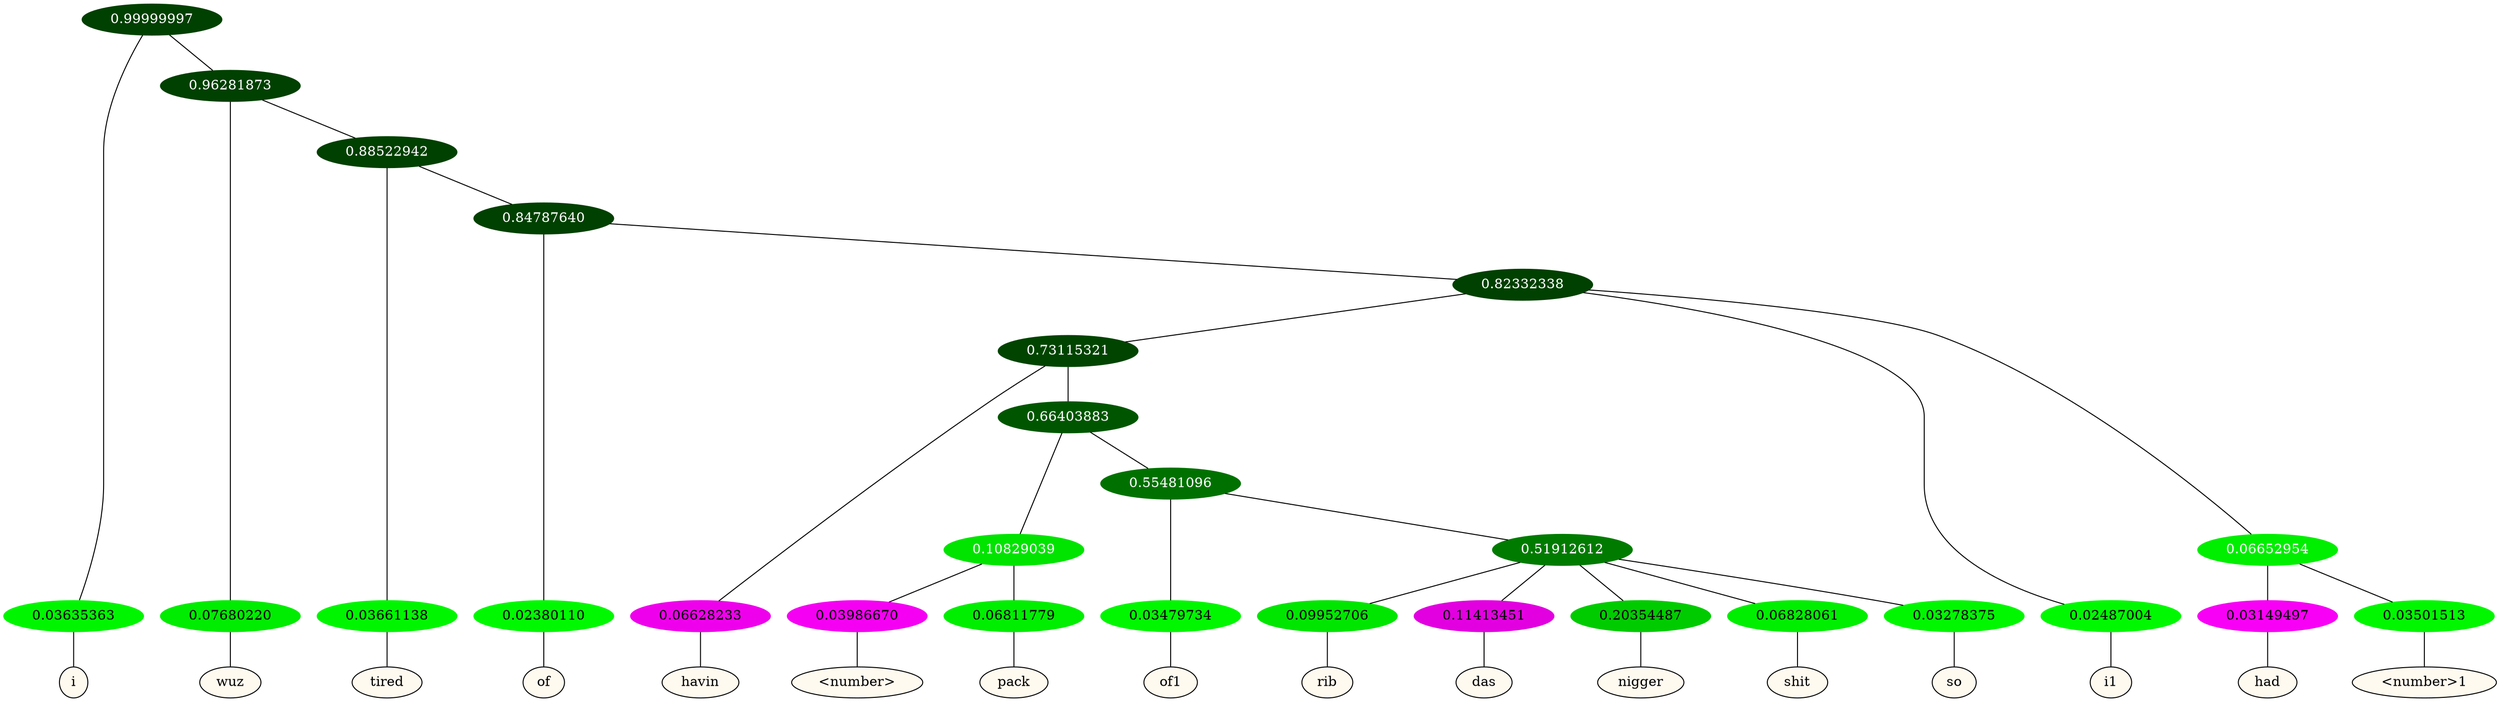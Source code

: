 graph {
	node [format=png height=0.15 nodesep=0.001 ordering=out overlap=prism overlap_scaling=0.01 ranksep=0.001 ratio=0.2 style=filled width=0.15]
	{
		rank=same
		a_w_1 [label=i color=black fillcolor=floralwhite style="filled,solid"]
		a_w_3 [label=wuz color=black fillcolor=floralwhite style="filled,solid"]
		a_w_5 [label=tired color=black fillcolor=floralwhite style="filled,solid"]
		a_w_7 [label=of color=black fillcolor=floralwhite style="filled,solid"]
		a_w_12 [label=havin color=black fillcolor=floralwhite style="filled,solid"]
		a_w_18 [label="\<number\>" color=black fillcolor=floralwhite style="filled,solid"]
		a_w_19 [label=pack color=black fillcolor=floralwhite style="filled,solid"]
		a_w_20 [label=of1 color=black fillcolor=floralwhite style="filled,solid"]
		a_w_22 [label=rib color=black fillcolor=floralwhite style="filled,solid"]
		a_w_23 [label=das color=black fillcolor=floralwhite style="filled,solid"]
		a_w_24 [label=nigger color=black fillcolor=floralwhite style="filled,solid"]
		a_w_25 [label=shit color=black fillcolor=floralwhite style="filled,solid"]
		a_w_26 [label=so color=black fillcolor=floralwhite style="filled,solid"]
		a_w_10 [label=i1 color=black fillcolor=floralwhite style="filled,solid"]
		a_w_14 [label=had color=black fillcolor=floralwhite style="filled,solid"]
		a_w_15 [label="\<number\>1" color=black fillcolor=floralwhite style="filled,solid"]
	}
	a_n_1 -- a_w_1
	a_n_3 -- a_w_3
	a_n_5 -- a_w_5
	a_n_7 -- a_w_7
	a_n_12 -- a_w_12
	a_n_18 -- a_w_18
	a_n_19 -- a_w_19
	a_n_20 -- a_w_20
	a_n_22 -- a_w_22
	a_n_23 -- a_w_23
	a_n_24 -- a_w_24
	a_n_25 -- a_w_25
	a_n_26 -- a_w_26
	a_n_10 -- a_w_10
	a_n_14 -- a_w_14
	a_n_15 -- a_w_15
	{
		rank=same
		a_n_1 [label=0.03635363 color="0.334 1.000 0.964" fontcolor=black]
		a_n_3 [label=0.07680220 color="0.334 1.000 0.923" fontcolor=black]
		a_n_5 [label=0.03661138 color="0.334 1.000 0.963" fontcolor=black]
		a_n_7 [label=0.02380110 color="0.334 1.000 0.976" fontcolor=black]
		a_n_12 [label=0.06628233 color="0.835 1.000 0.934" fontcolor=black]
		a_n_18 [label=0.03986670 color="0.835 1.000 0.960" fontcolor=black]
		a_n_19 [label=0.06811779 color="0.334 1.000 0.932" fontcolor=black]
		a_n_20 [label=0.03479734 color="0.334 1.000 0.965" fontcolor=black]
		a_n_22 [label=0.09952706 color="0.334 1.000 0.900" fontcolor=black]
		a_n_23 [label=0.11413451 color="0.835 1.000 0.886" fontcolor=black]
		a_n_24 [label=0.20354487 color="0.334 1.000 0.796" fontcolor=black]
		a_n_25 [label=0.06828061 color="0.334 1.000 0.932" fontcolor=black]
		a_n_26 [label=0.03278375 color="0.334 1.000 0.967" fontcolor=black]
		a_n_10 [label=0.02487004 color="0.334 1.000 0.975" fontcolor=black]
		a_n_14 [label=0.03149497 color="0.835 1.000 0.969" fontcolor=black]
		a_n_15 [label=0.03501513 color="0.334 1.000 0.965" fontcolor=black]
	}
	a_n_0 [label=0.99999997 color="0.334 1.000 0.250" fontcolor=grey99]
	a_n_0 -- a_n_1
	a_n_2 [label=0.96281873 color="0.334 1.000 0.250" fontcolor=grey99]
	a_n_0 -- a_n_2
	a_n_2 -- a_n_3
	a_n_4 [label=0.88522942 color="0.334 1.000 0.250" fontcolor=grey99]
	a_n_2 -- a_n_4
	a_n_4 -- a_n_5
	a_n_6 [label=0.84787640 color="0.334 1.000 0.250" fontcolor=grey99]
	a_n_4 -- a_n_6
	a_n_6 -- a_n_7
	a_n_8 [label=0.82332338 color="0.334 1.000 0.250" fontcolor=grey99]
	a_n_6 -- a_n_8
	a_n_9 [label=0.73115321 color="0.334 1.000 0.269" fontcolor=grey99]
	a_n_8 -- a_n_9
	a_n_8 -- a_n_10
	a_n_11 [label=0.06652954 color="0.334 1.000 0.933" fontcolor=grey99]
	a_n_8 -- a_n_11
	a_n_9 -- a_n_12
	a_n_13 [label=0.66403883 color="0.334 1.000 0.336" fontcolor=grey99]
	a_n_9 -- a_n_13
	a_n_11 -- a_n_14
	a_n_11 -- a_n_15
	a_n_16 [label=0.10829039 color="0.334 1.000 0.892" fontcolor=grey99]
	a_n_13 -- a_n_16
	a_n_17 [label=0.55481096 color="0.334 1.000 0.445" fontcolor=grey99]
	a_n_13 -- a_n_17
	a_n_16 -- a_n_18
	a_n_16 -- a_n_19
	a_n_17 -- a_n_20
	a_n_21 [label=0.51912612 color="0.334 1.000 0.481" fontcolor=grey99]
	a_n_17 -- a_n_21
	a_n_21 -- a_n_22
	a_n_21 -- a_n_23
	a_n_21 -- a_n_24
	a_n_21 -- a_n_25
	a_n_21 -- a_n_26
}
